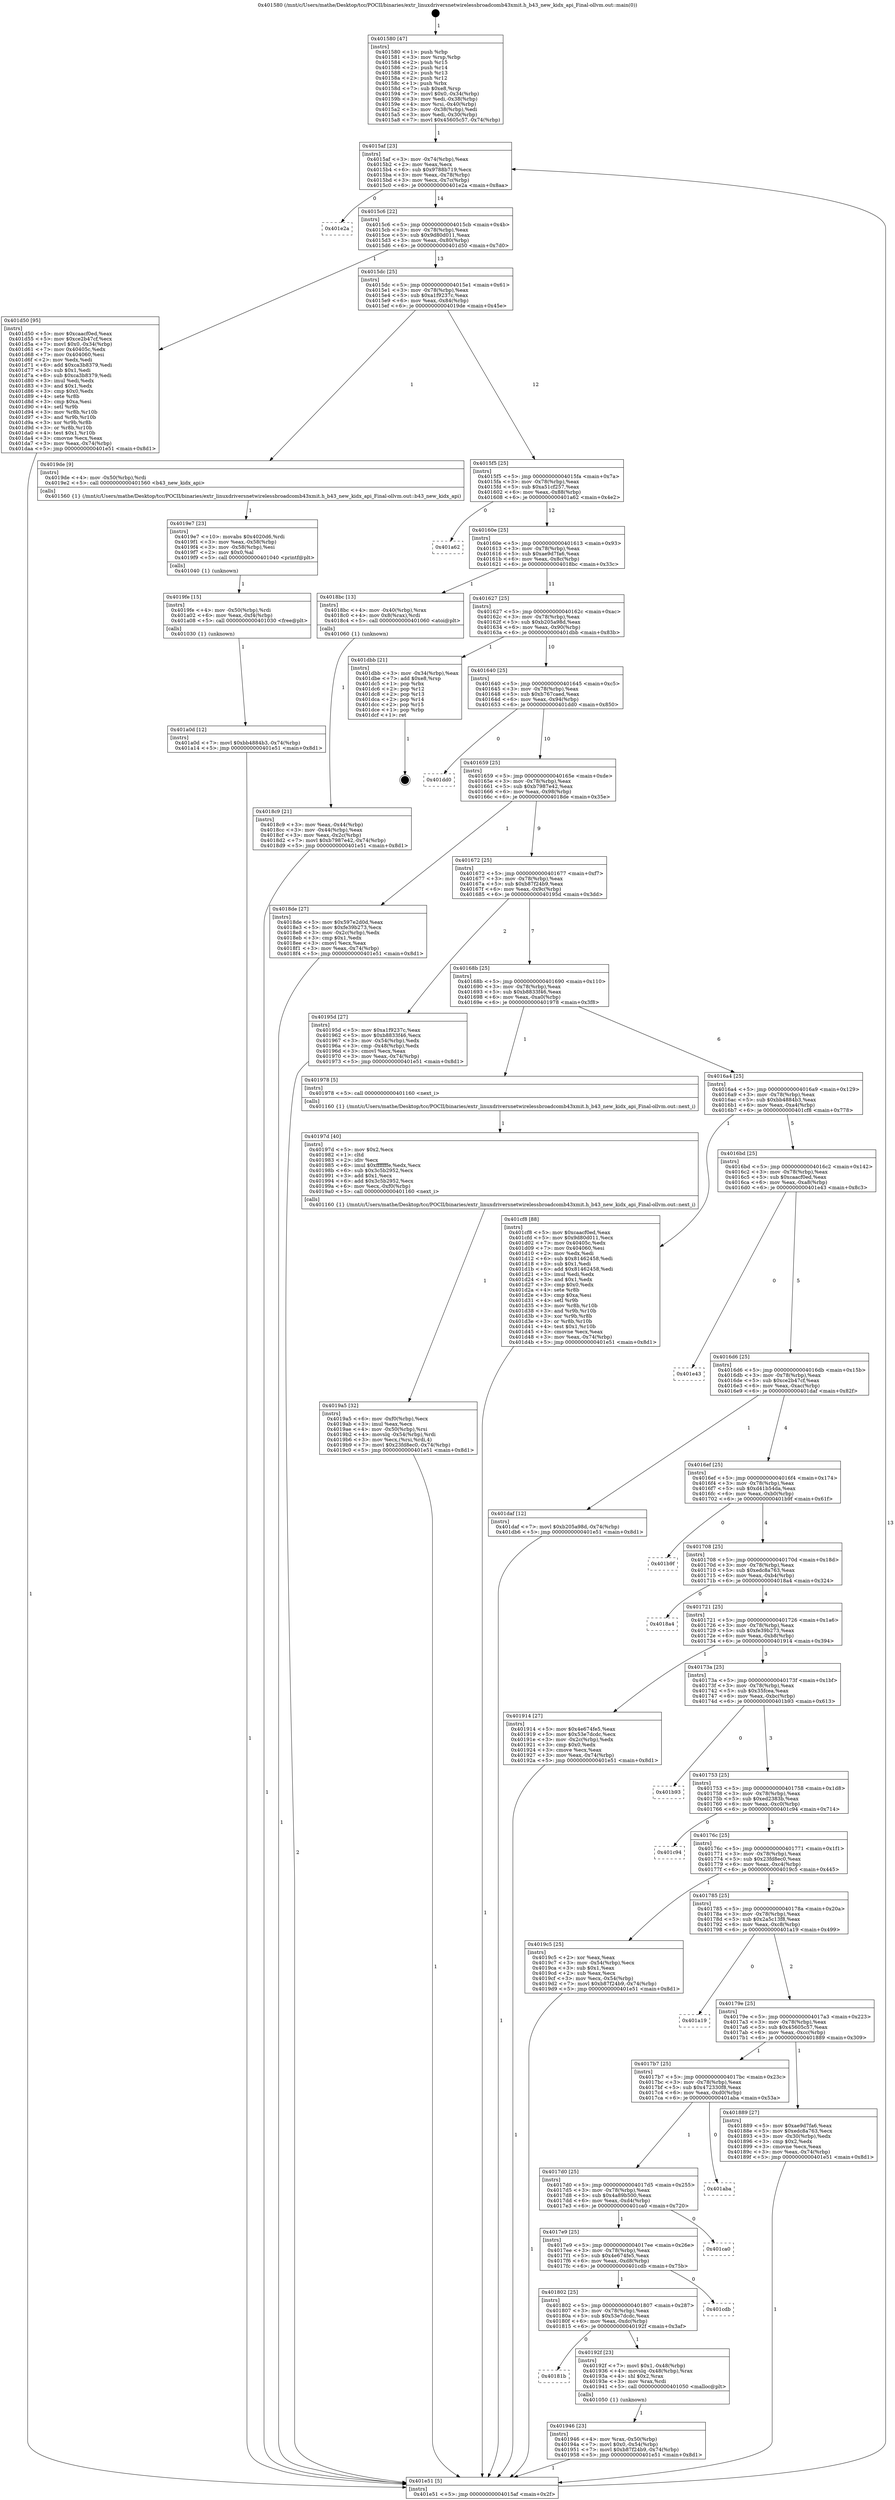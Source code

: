 digraph "0x401580" {
  label = "0x401580 (/mnt/c/Users/mathe/Desktop/tcc/POCII/binaries/extr_linuxdriversnetwirelessbroadcomb43xmit.h_b43_new_kidx_api_Final-ollvm.out::main(0))"
  labelloc = "t"
  node[shape=record]

  Entry [label="",width=0.3,height=0.3,shape=circle,fillcolor=black,style=filled]
  "0x4015af" [label="{
     0x4015af [23]\l
     | [instrs]\l
     &nbsp;&nbsp;0x4015af \<+3\>: mov -0x74(%rbp),%eax\l
     &nbsp;&nbsp;0x4015b2 \<+2\>: mov %eax,%ecx\l
     &nbsp;&nbsp;0x4015b4 \<+6\>: sub $0x9788b719,%ecx\l
     &nbsp;&nbsp;0x4015ba \<+3\>: mov %eax,-0x78(%rbp)\l
     &nbsp;&nbsp;0x4015bd \<+3\>: mov %ecx,-0x7c(%rbp)\l
     &nbsp;&nbsp;0x4015c0 \<+6\>: je 0000000000401e2a \<main+0x8aa\>\l
  }"]
  "0x401e2a" [label="{
     0x401e2a\l
  }", style=dashed]
  "0x4015c6" [label="{
     0x4015c6 [22]\l
     | [instrs]\l
     &nbsp;&nbsp;0x4015c6 \<+5\>: jmp 00000000004015cb \<main+0x4b\>\l
     &nbsp;&nbsp;0x4015cb \<+3\>: mov -0x78(%rbp),%eax\l
     &nbsp;&nbsp;0x4015ce \<+5\>: sub $0x9d80d011,%eax\l
     &nbsp;&nbsp;0x4015d3 \<+3\>: mov %eax,-0x80(%rbp)\l
     &nbsp;&nbsp;0x4015d6 \<+6\>: je 0000000000401d50 \<main+0x7d0\>\l
  }"]
  Exit [label="",width=0.3,height=0.3,shape=circle,fillcolor=black,style=filled,peripheries=2]
  "0x401d50" [label="{
     0x401d50 [95]\l
     | [instrs]\l
     &nbsp;&nbsp;0x401d50 \<+5\>: mov $0xcaacf0ed,%eax\l
     &nbsp;&nbsp;0x401d55 \<+5\>: mov $0xce2b47cf,%ecx\l
     &nbsp;&nbsp;0x401d5a \<+7\>: movl $0x0,-0x34(%rbp)\l
     &nbsp;&nbsp;0x401d61 \<+7\>: mov 0x40405c,%edx\l
     &nbsp;&nbsp;0x401d68 \<+7\>: mov 0x404060,%esi\l
     &nbsp;&nbsp;0x401d6f \<+2\>: mov %edx,%edi\l
     &nbsp;&nbsp;0x401d71 \<+6\>: add $0xca3b8379,%edi\l
     &nbsp;&nbsp;0x401d77 \<+3\>: sub $0x1,%edi\l
     &nbsp;&nbsp;0x401d7a \<+6\>: sub $0xca3b8379,%edi\l
     &nbsp;&nbsp;0x401d80 \<+3\>: imul %edi,%edx\l
     &nbsp;&nbsp;0x401d83 \<+3\>: and $0x1,%edx\l
     &nbsp;&nbsp;0x401d86 \<+3\>: cmp $0x0,%edx\l
     &nbsp;&nbsp;0x401d89 \<+4\>: sete %r8b\l
     &nbsp;&nbsp;0x401d8d \<+3\>: cmp $0xa,%esi\l
     &nbsp;&nbsp;0x401d90 \<+4\>: setl %r9b\l
     &nbsp;&nbsp;0x401d94 \<+3\>: mov %r8b,%r10b\l
     &nbsp;&nbsp;0x401d97 \<+3\>: and %r9b,%r10b\l
     &nbsp;&nbsp;0x401d9a \<+3\>: xor %r9b,%r8b\l
     &nbsp;&nbsp;0x401d9d \<+3\>: or %r8b,%r10b\l
     &nbsp;&nbsp;0x401da0 \<+4\>: test $0x1,%r10b\l
     &nbsp;&nbsp;0x401da4 \<+3\>: cmovne %ecx,%eax\l
     &nbsp;&nbsp;0x401da7 \<+3\>: mov %eax,-0x74(%rbp)\l
     &nbsp;&nbsp;0x401daa \<+5\>: jmp 0000000000401e51 \<main+0x8d1\>\l
  }"]
  "0x4015dc" [label="{
     0x4015dc [25]\l
     | [instrs]\l
     &nbsp;&nbsp;0x4015dc \<+5\>: jmp 00000000004015e1 \<main+0x61\>\l
     &nbsp;&nbsp;0x4015e1 \<+3\>: mov -0x78(%rbp),%eax\l
     &nbsp;&nbsp;0x4015e4 \<+5\>: sub $0xa1f9237c,%eax\l
     &nbsp;&nbsp;0x4015e9 \<+6\>: mov %eax,-0x84(%rbp)\l
     &nbsp;&nbsp;0x4015ef \<+6\>: je 00000000004019de \<main+0x45e\>\l
  }"]
  "0x401a0d" [label="{
     0x401a0d [12]\l
     | [instrs]\l
     &nbsp;&nbsp;0x401a0d \<+7\>: movl $0xbb4884b3,-0x74(%rbp)\l
     &nbsp;&nbsp;0x401a14 \<+5\>: jmp 0000000000401e51 \<main+0x8d1\>\l
  }"]
  "0x4019de" [label="{
     0x4019de [9]\l
     | [instrs]\l
     &nbsp;&nbsp;0x4019de \<+4\>: mov -0x50(%rbp),%rdi\l
     &nbsp;&nbsp;0x4019e2 \<+5\>: call 0000000000401560 \<b43_new_kidx_api\>\l
     | [calls]\l
     &nbsp;&nbsp;0x401560 \{1\} (/mnt/c/Users/mathe/Desktop/tcc/POCII/binaries/extr_linuxdriversnetwirelessbroadcomb43xmit.h_b43_new_kidx_api_Final-ollvm.out::b43_new_kidx_api)\l
  }"]
  "0x4015f5" [label="{
     0x4015f5 [25]\l
     | [instrs]\l
     &nbsp;&nbsp;0x4015f5 \<+5\>: jmp 00000000004015fa \<main+0x7a\>\l
     &nbsp;&nbsp;0x4015fa \<+3\>: mov -0x78(%rbp),%eax\l
     &nbsp;&nbsp;0x4015fd \<+5\>: sub $0xa51cf257,%eax\l
     &nbsp;&nbsp;0x401602 \<+6\>: mov %eax,-0x88(%rbp)\l
     &nbsp;&nbsp;0x401608 \<+6\>: je 0000000000401a62 \<main+0x4e2\>\l
  }"]
  "0x4019fe" [label="{
     0x4019fe [15]\l
     | [instrs]\l
     &nbsp;&nbsp;0x4019fe \<+4\>: mov -0x50(%rbp),%rdi\l
     &nbsp;&nbsp;0x401a02 \<+6\>: mov %eax,-0xf4(%rbp)\l
     &nbsp;&nbsp;0x401a08 \<+5\>: call 0000000000401030 \<free@plt\>\l
     | [calls]\l
     &nbsp;&nbsp;0x401030 \{1\} (unknown)\l
  }"]
  "0x401a62" [label="{
     0x401a62\l
  }", style=dashed]
  "0x40160e" [label="{
     0x40160e [25]\l
     | [instrs]\l
     &nbsp;&nbsp;0x40160e \<+5\>: jmp 0000000000401613 \<main+0x93\>\l
     &nbsp;&nbsp;0x401613 \<+3\>: mov -0x78(%rbp),%eax\l
     &nbsp;&nbsp;0x401616 \<+5\>: sub $0xae9d7fa6,%eax\l
     &nbsp;&nbsp;0x40161b \<+6\>: mov %eax,-0x8c(%rbp)\l
     &nbsp;&nbsp;0x401621 \<+6\>: je 00000000004018bc \<main+0x33c\>\l
  }"]
  "0x4019e7" [label="{
     0x4019e7 [23]\l
     | [instrs]\l
     &nbsp;&nbsp;0x4019e7 \<+10\>: movabs $0x4020d6,%rdi\l
     &nbsp;&nbsp;0x4019f1 \<+3\>: mov %eax,-0x58(%rbp)\l
     &nbsp;&nbsp;0x4019f4 \<+3\>: mov -0x58(%rbp),%esi\l
     &nbsp;&nbsp;0x4019f7 \<+2\>: mov $0x0,%al\l
     &nbsp;&nbsp;0x4019f9 \<+5\>: call 0000000000401040 \<printf@plt\>\l
     | [calls]\l
     &nbsp;&nbsp;0x401040 \{1\} (unknown)\l
  }"]
  "0x4018bc" [label="{
     0x4018bc [13]\l
     | [instrs]\l
     &nbsp;&nbsp;0x4018bc \<+4\>: mov -0x40(%rbp),%rax\l
     &nbsp;&nbsp;0x4018c0 \<+4\>: mov 0x8(%rax),%rdi\l
     &nbsp;&nbsp;0x4018c4 \<+5\>: call 0000000000401060 \<atoi@plt\>\l
     | [calls]\l
     &nbsp;&nbsp;0x401060 \{1\} (unknown)\l
  }"]
  "0x401627" [label="{
     0x401627 [25]\l
     | [instrs]\l
     &nbsp;&nbsp;0x401627 \<+5\>: jmp 000000000040162c \<main+0xac\>\l
     &nbsp;&nbsp;0x40162c \<+3\>: mov -0x78(%rbp),%eax\l
     &nbsp;&nbsp;0x40162f \<+5\>: sub $0xb205a98d,%eax\l
     &nbsp;&nbsp;0x401634 \<+6\>: mov %eax,-0x90(%rbp)\l
     &nbsp;&nbsp;0x40163a \<+6\>: je 0000000000401dbb \<main+0x83b\>\l
  }"]
  "0x4019a5" [label="{
     0x4019a5 [32]\l
     | [instrs]\l
     &nbsp;&nbsp;0x4019a5 \<+6\>: mov -0xf0(%rbp),%ecx\l
     &nbsp;&nbsp;0x4019ab \<+3\>: imul %eax,%ecx\l
     &nbsp;&nbsp;0x4019ae \<+4\>: mov -0x50(%rbp),%rsi\l
     &nbsp;&nbsp;0x4019b2 \<+4\>: movslq -0x54(%rbp),%rdi\l
     &nbsp;&nbsp;0x4019b6 \<+3\>: mov %ecx,(%rsi,%rdi,4)\l
     &nbsp;&nbsp;0x4019b9 \<+7\>: movl $0x23fd8ec0,-0x74(%rbp)\l
     &nbsp;&nbsp;0x4019c0 \<+5\>: jmp 0000000000401e51 \<main+0x8d1\>\l
  }"]
  "0x401dbb" [label="{
     0x401dbb [21]\l
     | [instrs]\l
     &nbsp;&nbsp;0x401dbb \<+3\>: mov -0x34(%rbp),%eax\l
     &nbsp;&nbsp;0x401dbe \<+7\>: add $0xe8,%rsp\l
     &nbsp;&nbsp;0x401dc5 \<+1\>: pop %rbx\l
     &nbsp;&nbsp;0x401dc6 \<+2\>: pop %r12\l
     &nbsp;&nbsp;0x401dc8 \<+2\>: pop %r13\l
     &nbsp;&nbsp;0x401dca \<+2\>: pop %r14\l
     &nbsp;&nbsp;0x401dcc \<+2\>: pop %r15\l
     &nbsp;&nbsp;0x401dce \<+1\>: pop %rbp\l
     &nbsp;&nbsp;0x401dcf \<+1\>: ret\l
  }"]
  "0x401640" [label="{
     0x401640 [25]\l
     | [instrs]\l
     &nbsp;&nbsp;0x401640 \<+5\>: jmp 0000000000401645 \<main+0xc5\>\l
     &nbsp;&nbsp;0x401645 \<+3\>: mov -0x78(%rbp),%eax\l
     &nbsp;&nbsp;0x401648 \<+5\>: sub $0xb767caed,%eax\l
     &nbsp;&nbsp;0x40164d \<+6\>: mov %eax,-0x94(%rbp)\l
     &nbsp;&nbsp;0x401653 \<+6\>: je 0000000000401dd0 \<main+0x850\>\l
  }"]
  "0x40197d" [label="{
     0x40197d [40]\l
     | [instrs]\l
     &nbsp;&nbsp;0x40197d \<+5\>: mov $0x2,%ecx\l
     &nbsp;&nbsp;0x401982 \<+1\>: cltd\l
     &nbsp;&nbsp;0x401983 \<+2\>: idiv %ecx\l
     &nbsp;&nbsp;0x401985 \<+6\>: imul $0xfffffffe,%edx,%ecx\l
     &nbsp;&nbsp;0x40198b \<+6\>: sub $0x3c5b2952,%ecx\l
     &nbsp;&nbsp;0x401991 \<+3\>: add $0x1,%ecx\l
     &nbsp;&nbsp;0x401994 \<+6\>: add $0x3c5b2952,%ecx\l
     &nbsp;&nbsp;0x40199a \<+6\>: mov %ecx,-0xf0(%rbp)\l
     &nbsp;&nbsp;0x4019a0 \<+5\>: call 0000000000401160 \<next_i\>\l
     | [calls]\l
     &nbsp;&nbsp;0x401160 \{1\} (/mnt/c/Users/mathe/Desktop/tcc/POCII/binaries/extr_linuxdriversnetwirelessbroadcomb43xmit.h_b43_new_kidx_api_Final-ollvm.out::next_i)\l
  }"]
  "0x401dd0" [label="{
     0x401dd0\l
  }", style=dashed]
  "0x401659" [label="{
     0x401659 [25]\l
     | [instrs]\l
     &nbsp;&nbsp;0x401659 \<+5\>: jmp 000000000040165e \<main+0xde\>\l
     &nbsp;&nbsp;0x40165e \<+3\>: mov -0x78(%rbp),%eax\l
     &nbsp;&nbsp;0x401661 \<+5\>: sub $0xb7987e42,%eax\l
     &nbsp;&nbsp;0x401666 \<+6\>: mov %eax,-0x98(%rbp)\l
     &nbsp;&nbsp;0x40166c \<+6\>: je 00000000004018de \<main+0x35e\>\l
  }"]
  "0x401946" [label="{
     0x401946 [23]\l
     | [instrs]\l
     &nbsp;&nbsp;0x401946 \<+4\>: mov %rax,-0x50(%rbp)\l
     &nbsp;&nbsp;0x40194a \<+7\>: movl $0x0,-0x54(%rbp)\l
     &nbsp;&nbsp;0x401951 \<+7\>: movl $0xb87f24b9,-0x74(%rbp)\l
     &nbsp;&nbsp;0x401958 \<+5\>: jmp 0000000000401e51 \<main+0x8d1\>\l
  }"]
  "0x4018de" [label="{
     0x4018de [27]\l
     | [instrs]\l
     &nbsp;&nbsp;0x4018de \<+5\>: mov $0x597e2d0d,%eax\l
     &nbsp;&nbsp;0x4018e3 \<+5\>: mov $0xfe39b273,%ecx\l
     &nbsp;&nbsp;0x4018e8 \<+3\>: mov -0x2c(%rbp),%edx\l
     &nbsp;&nbsp;0x4018eb \<+3\>: cmp $0x1,%edx\l
     &nbsp;&nbsp;0x4018ee \<+3\>: cmovl %ecx,%eax\l
     &nbsp;&nbsp;0x4018f1 \<+3\>: mov %eax,-0x74(%rbp)\l
     &nbsp;&nbsp;0x4018f4 \<+5\>: jmp 0000000000401e51 \<main+0x8d1\>\l
  }"]
  "0x401672" [label="{
     0x401672 [25]\l
     | [instrs]\l
     &nbsp;&nbsp;0x401672 \<+5\>: jmp 0000000000401677 \<main+0xf7\>\l
     &nbsp;&nbsp;0x401677 \<+3\>: mov -0x78(%rbp),%eax\l
     &nbsp;&nbsp;0x40167a \<+5\>: sub $0xb87f24b9,%eax\l
     &nbsp;&nbsp;0x40167f \<+6\>: mov %eax,-0x9c(%rbp)\l
     &nbsp;&nbsp;0x401685 \<+6\>: je 000000000040195d \<main+0x3dd\>\l
  }"]
  "0x40181b" [label="{
     0x40181b\l
  }", style=dashed]
  "0x40195d" [label="{
     0x40195d [27]\l
     | [instrs]\l
     &nbsp;&nbsp;0x40195d \<+5\>: mov $0xa1f9237c,%eax\l
     &nbsp;&nbsp;0x401962 \<+5\>: mov $0xb8833f46,%ecx\l
     &nbsp;&nbsp;0x401967 \<+3\>: mov -0x54(%rbp),%edx\l
     &nbsp;&nbsp;0x40196a \<+3\>: cmp -0x48(%rbp),%edx\l
     &nbsp;&nbsp;0x40196d \<+3\>: cmovl %ecx,%eax\l
     &nbsp;&nbsp;0x401970 \<+3\>: mov %eax,-0x74(%rbp)\l
     &nbsp;&nbsp;0x401973 \<+5\>: jmp 0000000000401e51 \<main+0x8d1\>\l
  }"]
  "0x40168b" [label="{
     0x40168b [25]\l
     | [instrs]\l
     &nbsp;&nbsp;0x40168b \<+5\>: jmp 0000000000401690 \<main+0x110\>\l
     &nbsp;&nbsp;0x401690 \<+3\>: mov -0x78(%rbp),%eax\l
     &nbsp;&nbsp;0x401693 \<+5\>: sub $0xb8833f46,%eax\l
     &nbsp;&nbsp;0x401698 \<+6\>: mov %eax,-0xa0(%rbp)\l
     &nbsp;&nbsp;0x40169e \<+6\>: je 0000000000401978 \<main+0x3f8\>\l
  }"]
  "0x40192f" [label="{
     0x40192f [23]\l
     | [instrs]\l
     &nbsp;&nbsp;0x40192f \<+7\>: movl $0x1,-0x48(%rbp)\l
     &nbsp;&nbsp;0x401936 \<+4\>: movslq -0x48(%rbp),%rax\l
     &nbsp;&nbsp;0x40193a \<+4\>: shl $0x2,%rax\l
     &nbsp;&nbsp;0x40193e \<+3\>: mov %rax,%rdi\l
     &nbsp;&nbsp;0x401941 \<+5\>: call 0000000000401050 \<malloc@plt\>\l
     | [calls]\l
     &nbsp;&nbsp;0x401050 \{1\} (unknown)\l
  }"]
  "0x401978" [label="{
     0x401978 [5]\l
     | [instrs]\l
     &nbsp;&nbsp;0x401978 \<+5\>: call 0000000000401160 \<next_i\>\l
     | [calls]\l
     &nbsp;&nbsp;0x401160 \{1\} (/mnt/c/Users/mathe/Desktop/tcc/POCII/binaries/extr_linuxdriversnetwirelessbroadcomb43xmit.h_b43_new_kidx_api_Final-ollvm.out::next_i)\l
  }"]
  "0x4016a4" [label="{
     0x4016a4 [25]\l
     | [instrs]\l
     &nbsp;&nbsp;0x4016a4 \<+5\>: jmp 00000000004016a9 \<main+0x129\>\l
     &nbsp;&nbsp;0x4016a9 \<+3\>: mov -0x78(%rbp),%eax\l
     &nbsp;&nbsp;0x4016ac \<+5\>: sub $0xbb4884b3,%eax\l
     &nbsp;&nbsp;0x4016b1 \<+6\>: mov %eax,-0xa4(%rbp)\l
     &nbsp;&nbsp;0x4016b7 \<+6\>: je 0000000000401cf8 \<main+0x778\>\l
  }"]
  "0x401802" [label="{
     0x401802 [25]\l
     | [instrs]\l
     &nbsp;&nbsp;0x401802 \<+5\>: jmp 0000000000401807 \<main+0x287\>\l
     &nbsp;&nbsp;0x401807 \<+3\>: mov -0x78(%rbp),%eax\l
     &nbsp;&nbsp;0x40180a \<+5\>: sub $0x53e7dcdc,%eax\l
     &nbsp;&nbsp;0x40180f \<+6\>: mov %eax,-0xdc(%rbp)\l
     &nbsp;&nbsp;0x401815 \<+6\>: je 000000000040192f \<main+0x3af\>\l
  }"]
  "0x401cf8" [label="{
     0x401cf8 [88]\l
     | [instrs]\l
     &nbsp;&nbsp;0x401cf8 \<+5\>: mov $0xcaacf0ed,%eax\l
     &nbsp;&nbsp;0x401cfd \<+5\>: mov $0x9d80d011,%ecx\l
     &nbsp;&nbsp;0x401d02 \<+7\>: mov 0x40405c,%edx\l
     &nbsp;&nbsp;0x401d09 \<+7\>: mov 0x404060,%esi\l
     &nbsp;&nbsp;0x401d10 \<+2\>: mov %edx,%edi\l
     &nbsp;&nbsp;0x401d12 \<+6\>: sub $0x81462458,%edi\l
     &nbsp;&nbsp;0x401d18 \<+3\>: sub $0x1,%edi\l
     &nbsp;&nbsp;0x401d1b \<+6\>: add $0x81462458,%edi\l
     &nbsp;&nbsp;0x401d21 \<+3\>: imul %edi,%edx\l
     &nbsp;&nbsp;0x401d24 \<+3\>: and $0x1,%edx\l
     &nbsp;&nbsp;0x401d27 \<+3\>: cmp $0x0,%edx\l
     &nbsp;&nbsp;0x401d2a \<+4\>: sete %r8b\l
     &nbsp;&nbsp;0x401d2e \<+3\>: cmp $0xa,%esi\l
     &nbsp;&nbsp;0x401d31 \<+4\>: setl %r9b\l
     &nbsp;&nbsp;0x401d35 \<+3\>: mov %r8b,%r10b\l
     &nbsp;&nbsp;0x401d38 \<+3\>: and %r9b,%r10b\l
     &nbsp;&nbsp;0x401d3b \<+3\>: xor %r9b,%r8b\l
     &nbsp;&nbsp;0x401d3e \<+3\>: or %r8b,%r10b\l
     &nbsp;&nbsp;0x401d41 \<+4\>: test $0x1,%r10b\l
     &nbsp;&nbsp;0x401d45 \<+3\>: cmovne %ecx,%eax\l
     &nbsp;&nbsp;0x401d48 \<+3\>: mov %eax,-0x74(%rbp)\l
     &nbsp;&nbsp;0x401d4b \<+5\>: jmp 0000000000401e51 \<main+0x8d1\>\l
  }"]
  "0x4016bd" [label="{
     0x4016bd [25]\l
     | [instrs]\l
     &nbsp;&nbsp;0x4016bd \<+5\>: jmp 00000000004016c2 \<main+0x142\>\l
     &nbsp;&nbsp;0x4016c2 \<+3\>: mov -0x78(%rbp),%eax\l
     &nbsp;&nbsp;0x4016c5 \<+5\>: sub $0xcaacf0ed,%eax\l
     &nbsp;&nbsp;0x4016ca \<+6\>: mov %eax,-0xa8(%rbp)\l
     &nbsp;&nbsp;0x4016d0 \<+6\>: je 0000000000401e43 \<main+0x8c3\>\l
  }"]
  "0x401cdb" [label="{
     0x401cdb\l
  }", style=dashed]
  "0x401e43" [label="{
     0x401e43\l
  }", style=dashed]
  "0x4016d6" [label="{
     0x4016d6 [25]\l
     | [instrs]\l
     &nbsp;&nbsp;0x4016d6 \<+5\>: jmp 00000000004016db \<main+0x15b\>\l
     &nbsp;&nbsp;0x4016db \<+3\>: mov -0x78(%rbp),%eax\l
     &nbsp;&nbsp;0x4016de \<+5\>: sub $0xce2b47cf,%eax\l
     &nbsp;&nbsp;0x4016e3 \<+6\>: mov %eax,-0xac(%rbp)\l
     &nbsp;&nbsp;0x4016e9 \<+6\>: je 0000000000401daf \<main+0x82f\>\l
  }"]
  "0x4017e9" [label="{
     0x4017e9 [25]\l
     | [instrs]\l
     &nbsp;&nbsp;0x4017e9 \<+5\>: jmp 00000000004017ee \<main+0x26e\>\l
     &nbsp;&nbsp;0x4017ee \<+3\>: mov -0x78(%rbp),%eax\l
     &nbsp;&nbsp;0x4017f1 \<+5\>: sub $0x4e674fe5,%eax\l
     &nbsp;&nbsp;0x4017f6 \<+6\>: mov %eax,-0xd8(%rbp)\l
     &nbsp;&nbsp;0x4017fc \<+6\>: je 0000000000401cdb \<main+0x75b\>\l
  }"]
  "0x401daf" [label="{
     0x401daf [12]\l
     | [instrs]\l
     &nbsp;&nbsp;0x401daf \<+7\>: movl $0xb205a98d,-0x74(%rbp)\l
     &nbsp;&nbsp;0x401db6 \<+5\>: jmp 0000000000401e51 \<main+0x8d1\>\l
  }"]
  "0x4016ef" [label="{
     0x4016ef [25]\l
     | [instrs]\l
     &nbsp;&nbsp;0x4016ef \<+5\>: jmp 00000000004016f4 \<main+0x174\>\l
     &nbsp;&nbsp;0x4016f4 \<+3\>: mov -0x78(%rbp),%eax\l
     &nbsp;&nbsp;0x4016f7 \<+5\>: sub $0xd41b54da,%eax\l
     &nbsp;&nbsp;0x4016fc \<+6\>: mov %eax,-0xb0(%rbp)\l
     &nbsp;&nbsp;0x401702 \<+6\>: je 0000000000401b9f \<main+0x61f\>\l
  }"]
  "0x401ca0" [label="{
     0x401ca0\l
  }", style=dashed]
  "0x401b9f" [label="{
     0x401b9f\l
  }", style=dashed]
  "0x401708" [label="{
     0x401708 [25]\l
     | [instrs]\l
     &nbsp;&nbsp;0x401708 \<+5\>: jmp 000000000040170d \<main+0x18d\>\l
     &nbsp;&nbsp;0x40170d \<+3\>: mov -0x78(%rbp),%eax\l
     &nbsp;&nbsp;0x401710 \<+5\>: sub $0xedc8a763,%eax\l
     &nbsp;&nbsp;0x401715 \<+6\>: mov %eax,-0xb4(%rbp)\l
     &nbsp;&nbsp;0x40171b \<+6\>: je 00000000004018a4 \<main+0x324\>\l
  }"]
  "0x4017d0" [label="{
     0x4017d0 [25]\l
     | [instrs]\l
     &nbsp;&nbsp;0x4017d0 \<+5\>: jmp 00000000004017d5 \<main+0x255\>\l
     &nbsp;&nbsp;0x4017d5 \<+3\>: mov -0x78(%rbp),%eax\l
     &nbsp;&nbsp;0x4017d8 \<+5\>: sub $0x4a89b500,%eax\l
     &nbsp;&nbsp;0x4017dd \<+6\>: mov %eax,-0xd4(%rbp)\l
     &nbsp;&nbsp;0x4017e3 \<+6\>: je 0000000000401ca0 \<main+0x720\>\l
  }"]
  "0x4018a4" [label="{
     0x4018a4\l
  }", style=dashed]
  "0x401721" [label="{
     0x401721 [25]\l
     | [instrs]\l
     &nbsp;&nbsp;0x401721 \<+5\>: jmp 0000000000401726 \<main+0x1a6\>\l
     &nbsp;&nbsp;0x401726 \<+3\>: mov -0x78(%rbp),%eax\l
     &nbsp;&nbsp;0x401729 \<+5\>: sub $0xfe39b273,%eax\l
     &nbsp;&nbsp;0x40172e \<+6\>: mov %eax,-0xb8(%rbp)\l
     &nbsp;&nbsp;0x401734 \<+6\>: je 0000000000401914 \<main+0x394\>\l
  }"]
  "0x401aba" [label="{
     0x401aba\l
  }", style=dashed]
  "0x401914" [label="{
     0x401914 [27]\l
     | [instrs]\l
     &nbsp;&nbsp;0x401914 \<+5\>: mov $0x4e674fe5,%eax\l
     &nbsp;&nbsp;0x401919 \<+5\>: mov $0x53e7dcdc,%ecx\l
     &nbsp;&nbsp;0x40191e \<+3\>: mov -0x2c(%rbp),%edx\l
     &nbsp;&nbsp;0x401921 \<+3\>: cmp $0x0,%edx\l
     &nbsp;&nbsp;0x401924 \<+3\>: cmove %ecx,%eax\l
     &nbsp;&nbsp;0x401927 \<+3\>: mov %eax,-0x74(%rbp)\l
     &nbsp;&nbsp;0x40192a \<+5\>: jmp 0000000000401e51 \<main+0x8d1\>\l
  }"]
  "0x40173a" [label="{
     0x40173a [25]\l
     | [instrs]\l
     &nbsp;&nbsp;0x40173a \<+5\>: jmp 000000000040173f \<main+0x1bf\>\l
     &nbsp;&nbsp;0x40173f \<+3\>: mov -0x78(%rbp),%eax\l
     &nbsp;&nbsp;0x401742 \<+5\>: sub $0x35fcea,%eax\l
     &nbsp;&nbsp;0x401747 \<+6\>: mov %eax,-0xbc(%rbp)\l
     &nbsp;&nbsp;0x40174d \<+6\>: je 0000000000401b93 \<main+0x613\>\l
  }"]
  "0x4018c9" [label="{
     0x4018c9 [21]\l
     | [instrs]\l
     &nbsp;&nbsp;0x4018c9 \<+3\>: mov %eax,-0x44(%rbp)\l
     &nbsp;&nbsp;0x4018cc \<+3\>: mov -0x44(%rbp),%eax\l
     &nbsp;&nbsp;0x4018cf \<+3\>: mov %eax,-0x2c(%rbp)\l
     &nbsp;&nbsp;0x4018d2 \<+7\>: movl $0xb7987e42,-0x74(%rbp)\l
     &nbsp;&nbsp;0x4018d9 \<+5\>: jmp 0000000000401e51 \<main+0x8d1\>\l
  }"]
  "0x401b93" [label="{
     0x401b93\l
  }", style=dashed]
  "0x401753" [label="{
     0x401753 [25]\l
     | [instrs]\l
     &nbsp;&nbsp;0x401753 \<+5\>: jmp 0000000000401758 \<main+0x1d8\>\l
     &nbsp;&nbsp;0x401758 \<+3\>: mov -0x78(%rbp),%eax\l
     &nbsp;&nbsp;0x40175b \<+5\>: sub $0xed2383b,%eax\l
     &nbsp;&nbsp;0x401760 \<+6\>: mov %eax,-0xc0(%rbp)\l
     &nbsp;&nbsp;0x401766 \<+6\>: je 0000000000401c94 \<main+0x714\>\l
  }"]
  "0x401580" [label="{
     0x401580 [47]\l
     | [instrs]\l
     &nbsp;&nbsp;0x401580 \<+1\>: push %rbp\l
     &nbsp;&nbsp;0x401581 \<+3\>: mov %rsp,%rbp\l
     &nbsp;&nbsp;0x401584 \<+2\>: push %r15\l
     &nbsp;&nbsp;0x401586 \<+2\>: push %r14\l
     &nbsp;&nbsp;0x401588 \<+2\>: push %r13\l
     &nbsp;&nbsp;0x40158a \<+2\>: push %r12\l
     &nbsp;&nbsp;0x40158c \<+1\>: push %rbx\l
     &nbsp;&nbsp;0x40158d \<+7\>: sub $0xe8,%rsp\l
     &nbsp;&nbsp;0x401594 \<+7\>: movl $0x0,-0x34(%rbp)\l
     &nbsp;&nbsp;0x40159b \<+3\>: mov %edi,-0x38(%rbp)\l
     &nbsp;&nbsp;0x40159e \<+4\>: mov %rsi,-0x40(%rbp)\l
     &nbsp;&nbsp;0x4015a2 \<+3\>: mov -0x38(%rbp),%edi\l
     &nbsp;&nbsp;0x4015a5 \<+3\>: mov %edi,-0x30(%rbp)\l
     &nbsp;&nbsp;0x4015a8 \<+7\>: movl $0x45605c57,-0x74(%rbp)\l
  }"]
  "0x401c94" [label="{
     0x401c94\l
  }", style=dashed]
  "0x40176c" [label="{
     0x40176c [25]\l
     | [instrs]\l
     &nbsp;&nbsp;0x40176c \<+5\>: jmp 0000000000401771 \<main+0x1f1\>\l
     &nbsp;&nbsp;0x401771 \<+3\>: mov -0x78(%rbp),%eax\l
     &nbsp;&nbsp;0x401774 \<+5\>: sub $0x23fd8ec0,%eax\l
     &nbsp;&nbsp;0x401779 \<+6\>: mov %eax,-0xc4(%rbp)\l
     &nbsp;&nbsp;0x40177f \<+6\>: je 00000000004019c5 \<main+0x445\>\l
  }"]
  "0x401e51" [label="{
     0x401e51 [5]\l
     | [instrs]\l
     &nbsp;&nbsp;0x401e51 \<+5\>: jmp 00000000004015af \<main+0x2f\>\l
  }"]
  "0x4019c5" [label="{
     0x4019c5 [25]\l
     | [instrs]\l
     &nbsp;&nbsp;0x4019c5 \<+2\>: xor %eax,%eax\l
     &nbsp;&nbsp;0x4019c7 \<+3\>: mov -0x54(%rbp),%ecx\l
     &nbsp;&nbsp;0x4019ca \<+3\>: sub $0x1,%eax\l
     &nbsp;&nbsp;0x4019cd \<+2\>: sub %eax,%ecx\l
     &nbsp;&nbsp;0x4019cf \<+3\>: mov %ecx,-0x54(%rbp)\l
     &nbsp;&nbsp;0x4019d2 \<+7\>: movl $0xb87f24b9,-0x74(%rbp)\l
     &nbsp;&nbsp;0x4019d9 \<+5\>: jmp 0000000000401e51 \<main+0x8d1\>\l
  }"]
  "0x401785" [label="{
     0x401785 [25]\l
     | [instrs]\l
     &nbsp;&nbsp;0x401785 \<+5\>: jmp 000000000040178a \<main+0x20a\>\l
     &nbsp;&nbsp;0x40178a \<+3\>: mov -0x78(%rbp),%eax\l
     &nbsp;&nbsp;0x40178d \<+5\>: sub $0x2a5c13f8,%eax\l
     &nbsp;&nbsp;0x401792 \<+6\>: mov %eax,-0xc8(%rbp)\l
     &nbsp;&nbsp;0x401798 \<+6\>: je 0000000000401a19 \<main+0x499\>\l
  }"]
  "0x4017b7" [label="{
     0x4017b7 [25]\l
     | [instrs]\l
     &nbsp;&nbsp;0x4017b7 \<+5\>: jmp 00000000004017bc \<main+0x23c\>\l
     &nbsp;&nbsp;0x4017bc \<+3\>: mov -0x78(%rbp),%eax\l
     &nbsp;&nbsp;0x4017bf \<+5\>: sub $0x472330f8,%eax\l
     &nbsp;&nbsp;0x4017c4 \<+6\>: mov %eax,-0xd0(%rbp)\l
     &nbsp;&nbsp;0x4017ca \<+6\>: je 0000000000401aba \<main+0x53a\>\l
  }"]
  "0x401a19" [label="{
     0x401a19\l
  }", style=dashed]
  "0x40179e" [label="{
     0x40179e [25]\l
     | [instrs]\l
     &nbsp;&nbsp;0x40179e \<+5\>: jmp 00000000004017a3 \<main+0x223\>\l
     &nbsp;&nbsp;0x4017a3 \<+3\>: mov -0x78(%rbp),%eax\l
     &nbsp;&nbsp;0x4017a6 \<+5\>: sub $0x45605c57,%eax\l
     &nbsp;&nbsp;0x4017ab \<+6\>: mov %eax,-0xcc(%rbp)\l
     &nbsp;&nbsp;0x4017b1 \<+6\>: je 0000000000401889 \<main+0x309\>\l
  }"]
  "0x401889" [label="{
     0x401889 [27]\l
     | [instrs]\l
     &nbsp;&nbsp;0x401889 \<+5\>: mov $0xae9d7fa6,%eax\l
     &nbsp;&nbsp;0x40188e \<+5\>: mov $0xedc8a763,%ecx\l
     &nbsp;&nbsp;0x401893 \<+3\>: mov -0x30(%rbp),%edx\l
     &nbsp;&nbsp;0x401896 \<+3\>: cmp $0x2,%edx\l
     &nbsp;&nbsp;0x401899 \<+3\>: cmovne %ecx,%eax\l
     &nbsp;&nbsp;0x40189c \<+3\>: mov %eax,-0x74(%rbp)\l
     &nbsp;&nbsp;0x40189f \<+5\>: jmp 0000000000401e51 \<main+0x8d1\>\l
  }"]
  Entry -> "0x401580" [label=" 1"]
  "0x4015af" -> "0x401e2a" [label=" 0"]
  "0x4015af" -> "0x4015c6" [label=" 14"]
  "0x401dbb" -> Exit [label=" 1"]
  "0x4015c6" -> "0x401d50" [label=" 1"]
  "0x4015c6" -> "0x4015dc" [label=" 13"]
  "0x401daf" -> "0x401e51" [label=" 1"]
  "0x4015dc" -> "0x4019de" [label=" 1"]
  "0x4015dc" -> "0x4015f5" [label=" 12"]
  "0x401d50" -> "0x401e51" [label=" 1"]
  "0x4015f5" -> "0x401a62" [label=" 0"]
  "0x4015f5" -> "0x40160e" [label=" 12"]
  "0x401cf8" -> "0x401e51" [label=" 1"]
  "0x40160e" -> "0x4018bc" [label=" 1"]
  "0x40160e" -> "0x401627" [label=" 11"]
  "0x401a0d" -> "0x401e51" [label=" 1"]
  "0x401627" -> "0x401dbb" [label=" 1"]
  "0x401627" -> "0x401640" [label=" 10"]
  "0x4019fe" -> "0x401a0d" [label=" 1"]
  "0x401640" -> "0x401dd0" [label=" 0"]
  "0x401640" -> "0x401659" [label=" 10"]
  "0x4019e7" -> "0x4019fe" [label=" 1"]
  "0x401659" -> "0x4018de" [label=" 1"]
  "0x401659" -> "0x401672" [label=" 9"]
  "0x4019de" -> "0x4019e7" [label=" 1"]
  "0x401672" -> "0x40195d" [label=" 2"]
  "0x401672" -> "0x40168b" [label=" 7"]
  "0x4019c5" -> "0x401e51" [label=" 1"]
  "0x40168b" -> "0x401978" [label=" 1"]
  "0x40168b" -> "0x4016a4" [label=" 6"]
  "0x4019a5" -> "0x401e51" [label=" 1"]
  "0x4016a4" -> "0x401cf8" [label=" 1"]
  "0x4016a4" -> "0x4016bd" [label=" 5"]
  "0x401978" -> "0x40197d" [label=" 1"]
  "0x4016bd" -> "0x401e43" [label=" 0"]
  "0x4016bd" -> "0x4016d6" [label=" 5"]
  "0x40195d" -> "0x401e51" [label=" 2"]
  "0x4016d6" -> "0x401daf" [label=" 1"]
  "0x4016d6" -> "0x4016ef" [label=" 4"]
  "0x40192f" -> "0x401946" [label=" 1"]
  "0x4016ef" -> "0x401b9f" [label=" 0"]
  "0x4016ef" -> "0x401708" [label=" 4"]
  "0x401802" -> "0x40181b" [label=" 0"]
  "0x401708" -> "0x4018a4" [label=" 0"]
  "0x401708" -> "0x401721" [label=" 4"]
  "0x40197d" -> "0x4019a5" [label=" 1"]
  "0x401721" -> "0x401914" [label=" 1"]
  "0x401721" -> "0x40173a" [label=" 3"]
  "0x4017e9" -> "0x401802" [label=" 1"]
  "0x40173a" -> "0x401b93" [label=" 0"]
  "0x40173a" -> "0x401753" [label=" 3"]
  "0x401946" -> "0x401e51" [label=" 1"]
  "0x401753" -> "0x401c94" [label=" 0"]
  "0x401753" -> "0x40176c" [label=" 3"]
  "0x4017d0" -> "0x4017e9" [label=" 1"]
  "0x40176c" -> "0x4019c5" [label=" 1"]
  "0x40176c" -> "0x401785" [label=" 2"]
  "0x4017d0" -> "0x401ca0" [label=" 0"]
  "0x401785" -> "0x401a19" [label=" 0"]
  "0x401785" -> "0x40179e" [label=" 2"]
  "0x401802" -> "0x40192f" [label=" 1"]
  "0x40179e" -> "0x401889" [label=" 1"]
  "0x40179e" -> "0x4017b7" [label=" 1"]
  "0x401889" -> "0x401e51" [label=" 1"]
  "0x401580" -> "0x4015af" [label=" 1"]
  "0x401e51" -> "0x4015af" [label=" 13"]
  "0x4018bc" -> "0x4018c9" [label=" 1"]
  "0x4018c9" -> "0x401e51" [label=" 1"]
  "0x4018de" -> "0x401e51" [label=" 1"]
  "0x401914" -> "0x401e51" [label=" 1"]
  "0x4017e9" -> "0x401cdb" [label=" 0"]
  "0x4017b7" -> "0x401aba" [label=" 0"]
  "0x4017b7" -> "0x4017d0" [label=" 1"]
}
